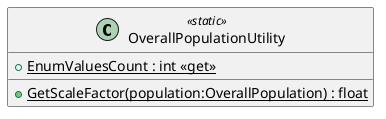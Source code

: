 @startuml
class OverallPopulationUtility <<static>> {
    + {static} EnumValuesCount : int <<get>>
    + {static} GetScaleFactor(population:OverallPopulation) : float
}
@enduml
